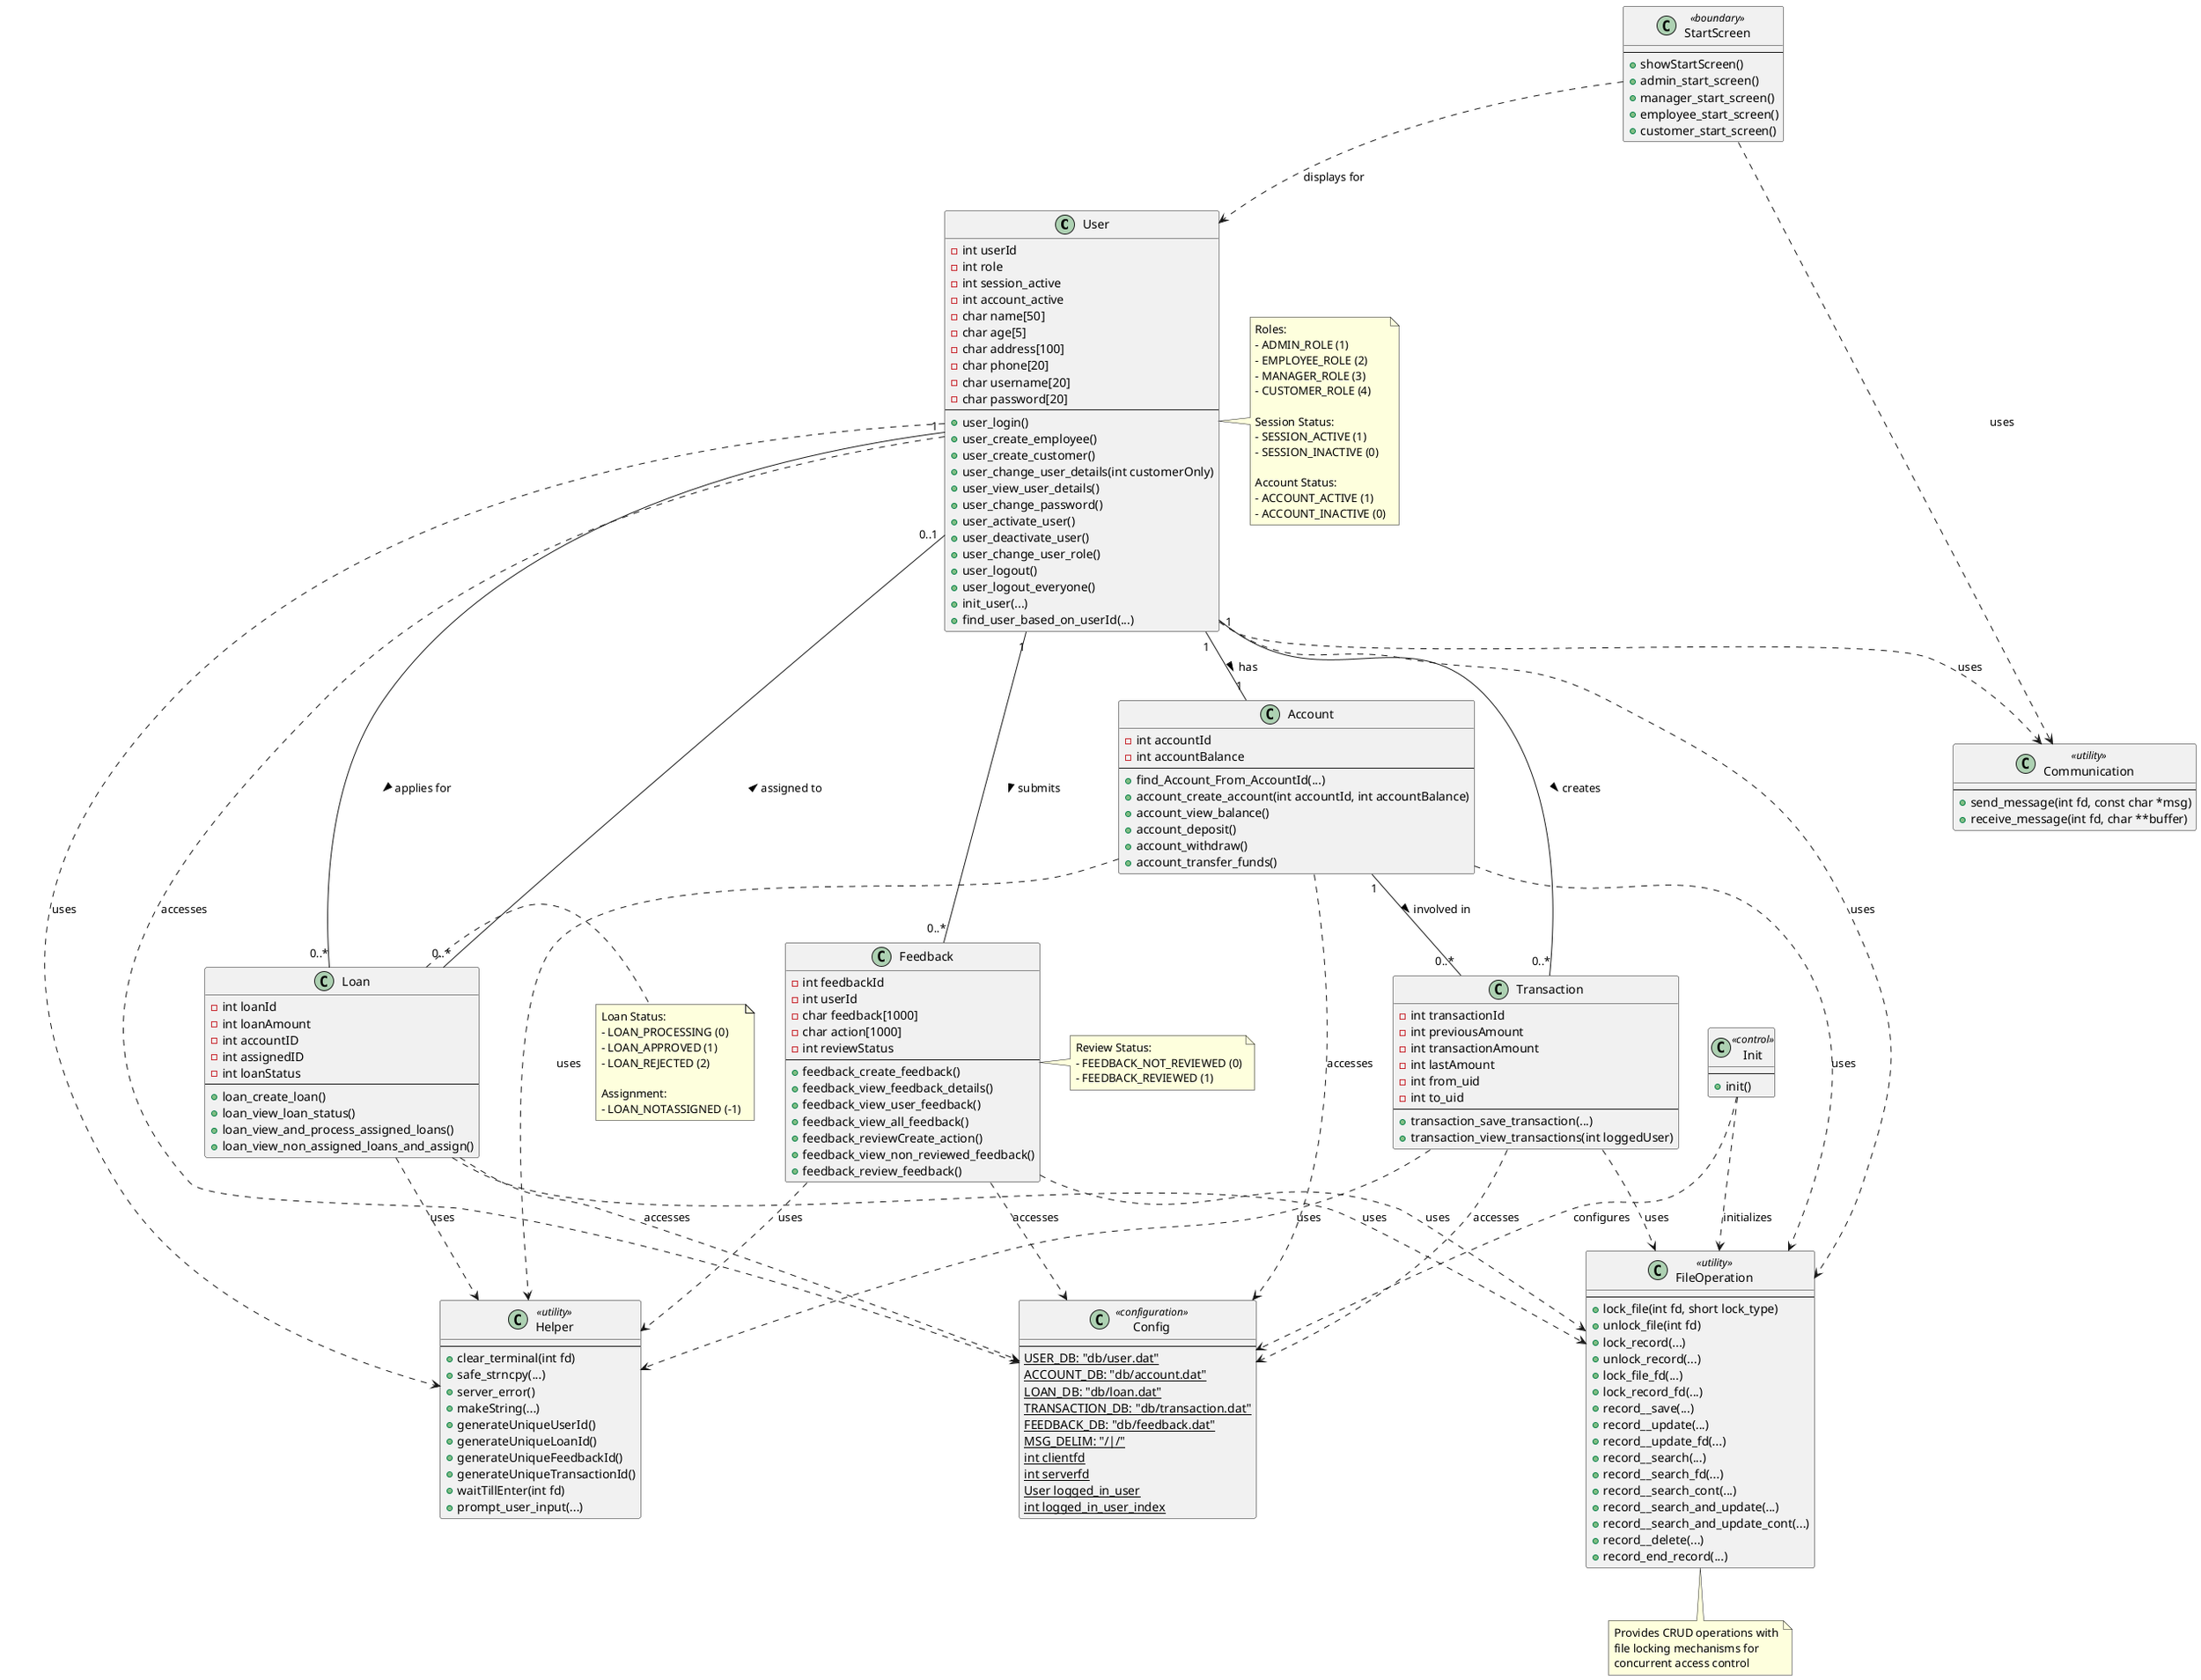 @startuml Banking Management System - Class Diagram

' ===================================
' Entity Classes (Data Models)
' ===================================

class User {
  - int userId
  - int role
  - int session_active
  - int account_active
  - char name[50]
  - char age[5]
  - char address[100]
  - char phone[20]
  - char username[20]
  - char password[20]
  --
  + user_login()
  + user_create_employee()
  + user_create_customer()
  + user_change_user_details(int customerOnly)
  + user_view_user_details()
  + user_change_password()
  + user_activate_user()
  + user_deactivate_user()
  + user_change_user_role()
  + user_logout()
  + user_logout_everyone()
  + init_user(...)
  + find_user_based_on_userId(...)
}

class Account {
  - int accountId
  - int accountBalance
  --
  + find_Account_From_AccountId(...)
  + account_create_account(int accountId, int accountBalance)
  + account_view_balance()
  + account_deposit()
  + account_withdraw()
  + account_transfer_funds()
}

class Transaction {
  - int transactionId
  - int previousAmount
  - int transactionAmount
  - int lastAmount
  - int from_uid
  - int to_uid
  --
  + transaction_save_transaction(...)
  + transaction_view_transactions(int loggedUser)
}

class Loan {
  - int loanId
  - int loanAmount
  - int accountID
  - int assignedID
  - int loanStatus
  --
  + loan_create_loan()
  + loan_view_loan_status()
  + loan_view_and_process_assigned_loans()
  + loan_view_non_assigned_loans_and_assign()
}

class Feedback {
  - int feedbackId
  - int userId
  - char feedback[1000]
  - char action[1000]
  - int reviewStatus
  --
  + feedback_create_feedback()
  + feedback_view_feedback_details()
  + feedback_view_user_feedback()
  + feedback_view_all_feedback()
  + feedback_reviewCreate_action()
  + feedback_view_non_reviewed_feedback()
  + feedback_review_feedback()
}

' ===================================
' Utility/Service Classes
' ===================================

class FileOperation <<utility>> {
  --
  + lock_file(int fd, short lock_type)
  + unlock_file(int fd)
  + lock_record(...)
  + unlock_record(...)
  + lock_file_fd(...)
  + lock_record_fd(...)
  + record__save(...)
  + record__update(...)
  + record__update_fd(...)
  + record__search(...)
  + record__search_fd(...)
  + record__search_cont(...)
  + record__search_and_update(...)
  + record__search_and_update_cont(...)
  + record__delete(...)
  + record_end_record(...)
}

class Communication <<utility>> {
  --
  + send_message(int fd, const char *msg)
  + receive_message(int fd, char **buffer)
}

class Helper <<utility>> {
  --
  + clear_terminal(int fd)
  + safe_strncpy(...)
  + server_error()
  + makeString(...)
  + generateUniqueUserId()
  + generateUniqueLoanId()
  + generateUniqueFeedbackId()
  + generateUniqueTransactionId()
  + waitTillEnter(int fd)
  + prompt_user_input(...)
}

class StartScreen <<boundary>> {
  --
  + showStartScreen()
  + admin_start_screen()
  + manager_start_screen()
  + employee_start_screen()
  + customer_start_screen()
}

class Init <<control>> {
  --
  + init()
}

class Config <<configuration>> {
  --
  {static} USER_DB: "db/user.dat"
  {static} ACCOUNT_DB: "db/account.dat"
  {static} LOAN_DB: "db/loan.dat"
  {static} TRANSACTION_DB: "db/transaction.dat"
  {static} FEEDBACK_DB: "db/feedback.dat"
  {static} MSG_DELIM: "/|/"
  {static} int clientfd
  {static} int serverfd
  {static} User logged_in_user
  {static} int logged_in_user_index
}

' ===================================
' Relationships
' ===================================

' User has one Account
User "1" -- "1" Account : has >

' User creates multiple Transactions
User "1" -- "0..*" Transaction : creates >

' Account has multiple Transactions
Account "1" -- "0..*" Transaction : involved in >

' User applies for multiple Loans
User "1" -- "0..*" Loan : applies for >

' User submits multiple Feedbacks
User "1" -- "0..*" Feedback : submits >

' Loan is assigned to User (Employee)
Loan "0..*" -- "0..1" User : assigned to >

' All entities use FileOperation for persistence
User ..> FileOperation : uses
Account ..> FileOperation : uses
Transaction ..> FileOperation : uses
Loan ..> FileOperation : uses
Feedback ..> FileOperation : uses

' Communication used by client-server
User ..> Communication : uses
StartScreen ..> Communication : uses

' Helper utilities used across system
User ..> Helper : uses
Account ..> Helper : uses
Loan ..> Helper : uses
Feedback ..> Helper : uses
Transaction ..> Helper : uses

' StartScreen displays UI for different roles
StartScreen ..> User : displays for

' Init initializes the system
Init ..> Config : configures
Init ..> FileOperation : initializes

' Config provides global configuration
User ..> Config : accesses
Account ..> Config : accesses
Loan ..> Config : accesses
Feedback ..> Config : accesses
Transaction ..> Config : accesses

' ===================================
' Notes
' ===================================

note right of User
  Roles:
  - ADMIN_ROLE (1)
  - EMPLOYEE_ROLE (2)
  - MANAGER_ROLE (3)
  - CUSTOMER_ROLE (4)
  
  Session Status:
  - SESSION_ACTIVE (1)
  - SESSION_INACTIVE (0)
  
  Account Status:
  - ACCOUNT_ACTIVE (1)
  - ACCOUNT_INACTIVE (0)
end note

note right of Loan
  Loan Status:
  - LOAN_PROCESSING (0)
  - LOAN_APPROVED (1)
  - LOAN_REJECTED (2)
  
  Assignment:
  - LOAN_NOTASSIGNED (-1)
end note

note right of Feedback
  Review Status:
  - FEEDBACK_NOT_REVIEWED (0)
  - FEEDBACK_REVIEWED (1)
end note

note bottom of FileOperation
  Provides CRUD operations with
  file locking mechanisms for
  concurrent access control
end note

@enduml
